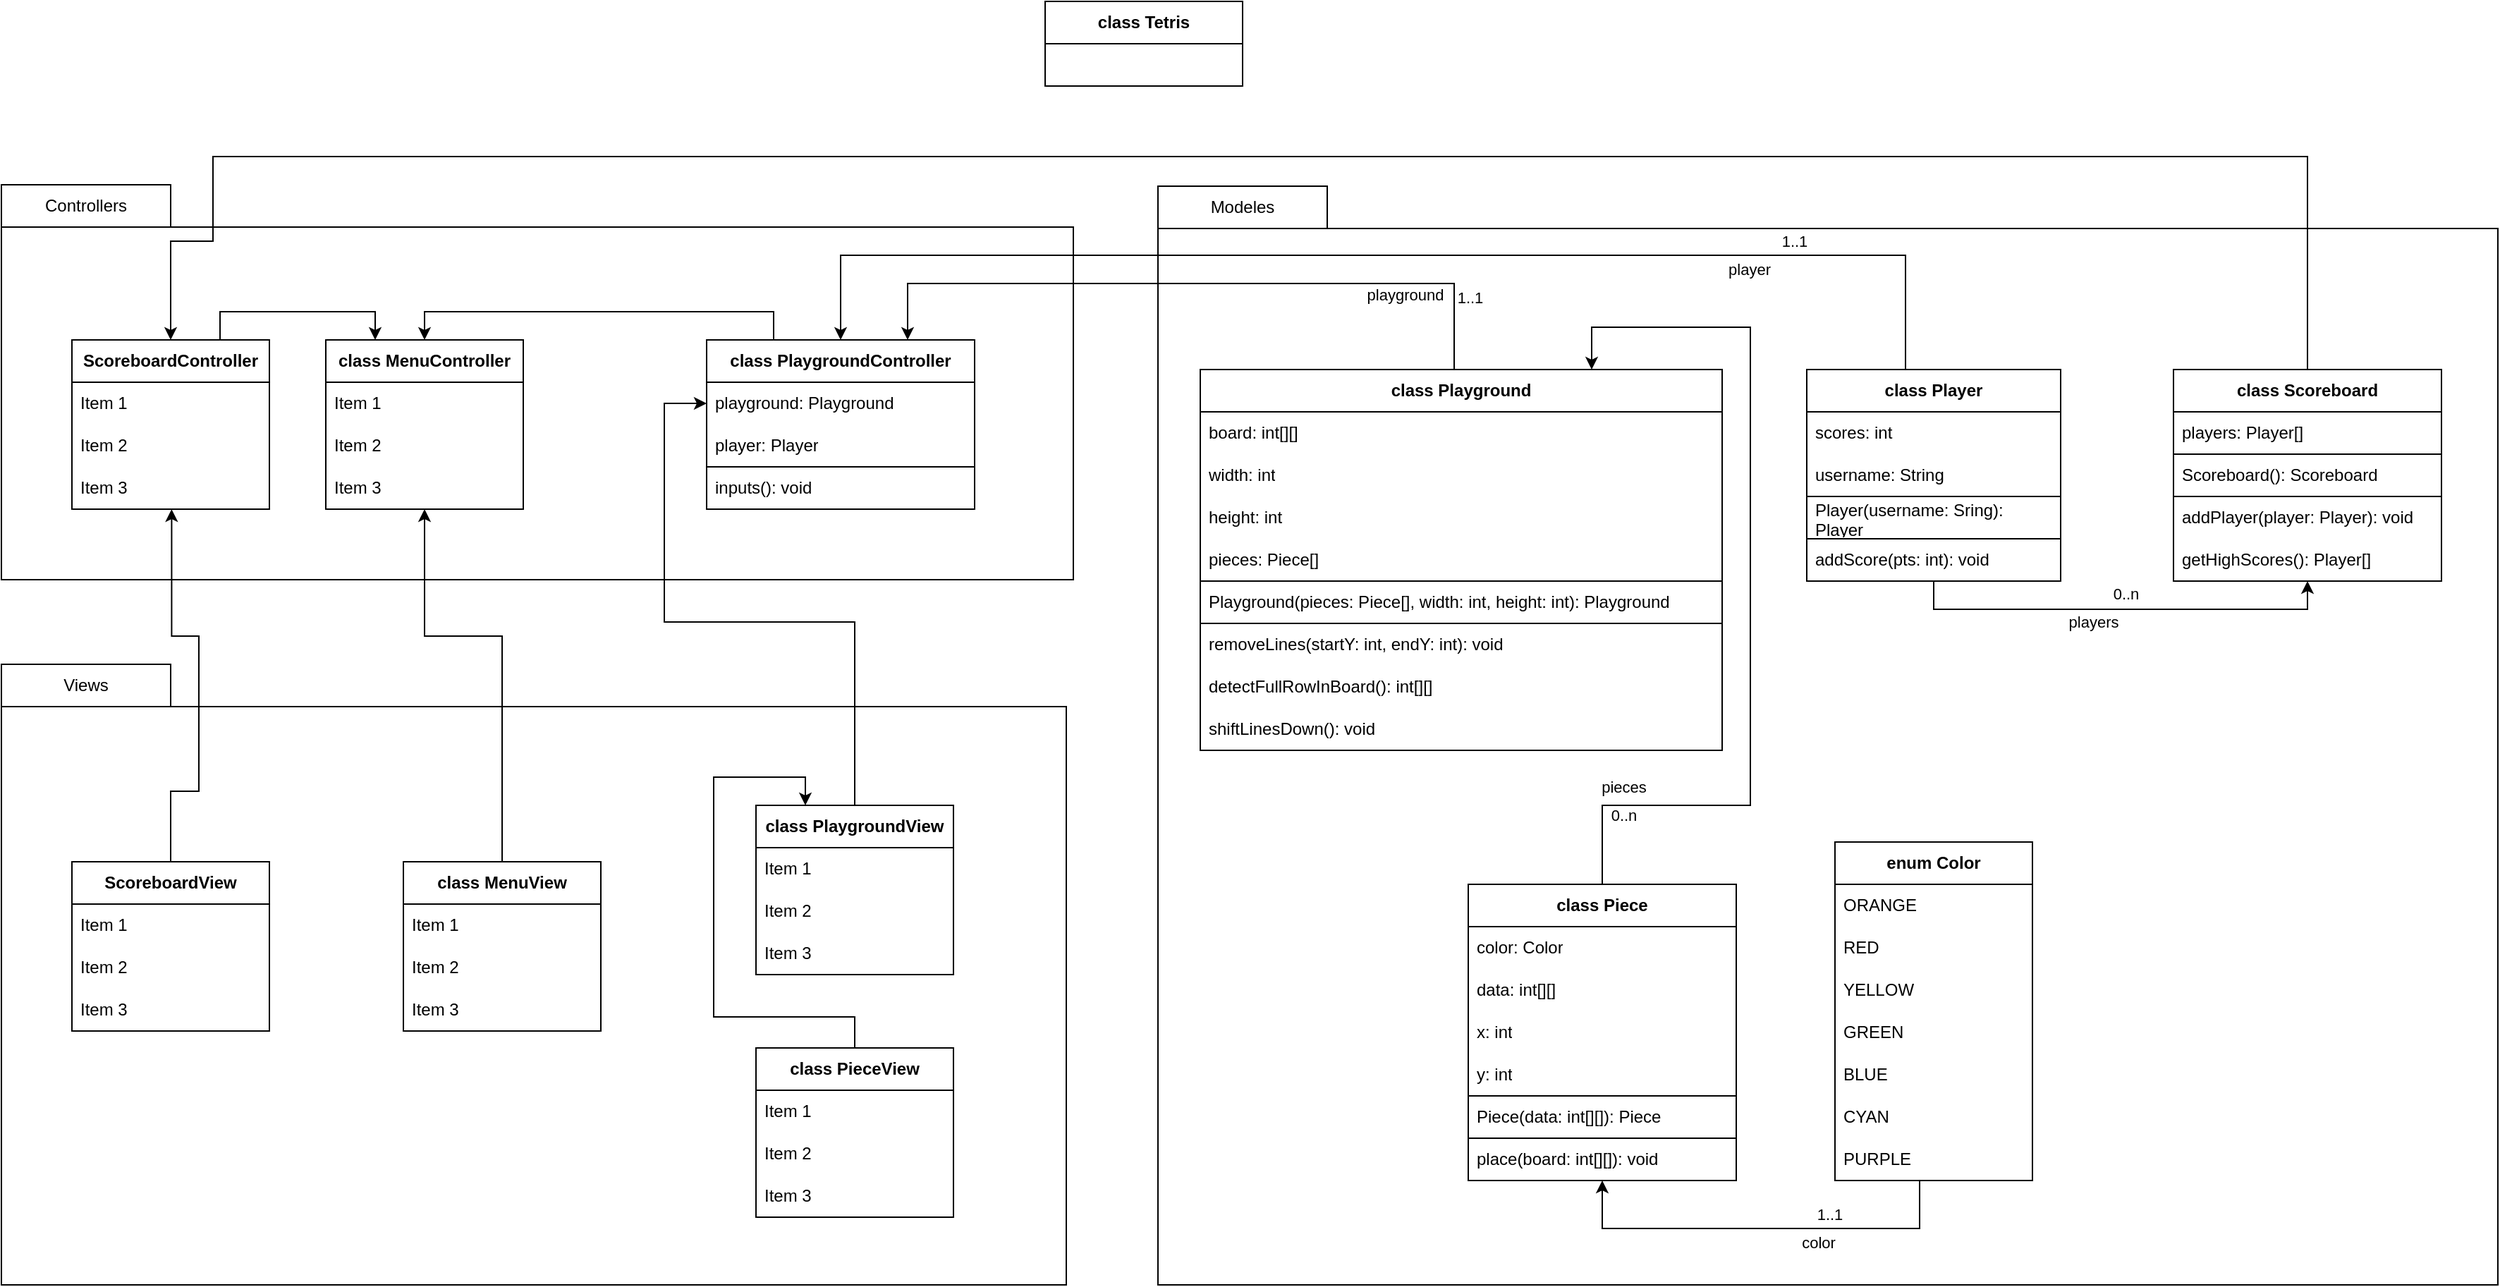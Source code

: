 <mxfile version="26.0.10">
  <diagram id="C5RBs43oDa-KdzZeNtuy" name="Page-1">
    <mxGraphModel dx="3206" dy="1174" grid="1" gridSize="10" guides="1" tooltips="1" connect="1" arrows="1" fold="1" page="1" pageScale="1" pageWidth="1169" pageHeight="827" math="0" shadow="0">
      <root>
        <mxCell id="WIyWlLk6GJQsqaUBKTNV-0" />
        <mxCell id="WIyWlLk6GJQsqaUBKTNV-1" parent="WIyWlLk6GJQsqaUBKTNV-0" />
        <mxCell id="e2U_UU4sfIShjWew779D-47" value="" style="rounded=0;whiteSpace=wrap;html=1;" vertex="1" parent="WIyWlLk6GJQsqaUBKTNV-1">
          <mxGeometry x="-190" y="460" width="760" height="250" as="geometry" />
        </mxCell>
        <mxCell id="e2U_UU4sfIShjWew779D-44" value="" style="rounded=0;whiteSpace=wrap;html=1;" vertex="1" parent="WIyWlLk6GJQsqaUBKTNV-1">
          <mxGeometry x="630" y="461" width="950" height="749" as="geometry" />
        </mxCell>
        <mxCell id="e2U_UU4sfIShjWew779D-131" style="edgeStyle=orthogonalEdgeStyle;rounded=0;orthogonalLoop=1;jettySize=auto;html=1;exitX=0.25;exitY=0;exitDx=0;exitDy=0;entryX=0.5;entryY=0;entryDx=0;entryDy=0;" edge="1" parent="WIyWlLk6GJQsqaUBKTNV-1" source="e2U_UU4sfIShjWew779D-3" target="e2U_UU4sfIShjWew779D-105">
          <mxGeometry relative="1" as="geometry" />
        </mxCell>
        <mxCell id="e2U_UU4sfIShjWew779D-3" value="&lt;div&gt;&lt;b&gt;class PlaygroundController&lt;/b&gt;&lt;/div&gt;" style="swimlane;fontStyle=0;childLayout=stackLayout;horizontal=1;startSize=30;horizontalStack=0;resizeParent=1;resizeParentMax=0;resizeLast=0;collapsible=1;marginBottom=0;whiteSpace=wrap;html=1;" vertex="1" parent="WIyWlLk6GJQsqaUBKTNV-1">
          <mxGeometry x="310" y="540" width="190" height="120" as="geometry" />
        </mxCell>
        <mxCell id="e2U_UU4sfIShjWew779D-5" value="playground: Playground" style="text;strokeColor=none;fillColor=none;align=left;verticalAlign=middle;spacingLeft=4;spacingRight=4;overflow=hidden;points=[[0,0.5],[1,0.5]];portConstraint=eastwest;rotatable=0;whiteSpace=wrap;html=1;" vertex="1" parent="e2U_UU4sfIShjWew779D-3">
          <mxGeometry y="30" width="190" height="30" as="geometry" />
        </mxCell>
        <mxCell id="e2U_UU4sfIShjWew779D-6" value="player: Player" style="text;strokeColor=none;fillColor=none;align=left;verticalAlign=middle;spacingLeft=4;spacingRight=4;overflow=hidden;points=[[0,0.5],[1,0.5]];portConstraint=eastwest;rotatable=0;whiteSpace=wrap;html=1;" vertex="1" parent="e2U_UU4sfIShjWew779D-3">
          <mxGeometry y="60" width="190" height="30" as="geometry" />
        </mxCell>
        <mxCell id="e2U_UU4sfIShjWew779D-68" value="inputs(): void" style="text;strokeColor=default;fillColor=none;align=left;verticalAlign=middle;spacingLeft=4;spacingRight=4;overflow=hidden;points=[[0,0.5],[1,0.5]];portConstraint=eastwest;rotatable=0;whiteSpace=wrap;html=1;" vertex="1" parent="e2U_UU4sfIShjWew779D-3">
          <mxGeometry y="90" width="190" height="30" as="geometry" />
        </mxCell>
        <mxCell id="e2U_UU4sfIShjWew779D-37" style="edgeStyle=orthogonalEdgeStyle;rounded=0;orthogonalLoop=1;jettySize=auto;html=1;entryX=0.5;entryY=0;entryDx=0;entryDy=0;exitX=0.5;exitY=0;exitDx=0;exitDy=0;" edge="1" parent="WIyWlLk6GJQsqaUBKTNV-1" source="e2U_UU4sfIShjWew779D-7" target="e2U_UU4sfIShjWew779D-3">
          <mxGeometry relative="1" as="geometry">
            <Array as="points">
              <mxPoint x="1160" y="561" />
              <mxPoint x="1160" y="480" />
              <mxPoint x="405" y="480" />
            </Array>
          </mxGeometry>
        </mxCell>
        <mxCell id="e2U_UU4sfIShjWew779D-38" value="1..1" style="edgeLabel;html=1;align=center;verticalAlign=middle;resizable=0;points=[];" vertex="1" connectable="0" parent="e2U_UU4sfIShjWew779D-37">
          <mxGeometry x="-0.433" y="1" relative="1" as="geometry">
            <mxPoint x="79" y="-11" as="offset" />
          </mxGeometry>
        </mxCell>
        <mxCell id="e2U_UU4sfIShjWew779D-39" value="player" style="edgeLabel;html=1;align=center;verticalAlign=middle;resizable=0;points=[];" vertex="1" connectable="0" parent="e2U_UU4sfIShjWew779D-37">
          <mxGeometry x="-0.2" y="3" relative="1" as="geometry">
            <mxPoint x="154" y="7" as="offset" />
          </mxGeometry>
        </mxCell>
        <mxCell id="e2U_UU4sfIShjWew779D-109" style="edgeStyle=orthogonalEdgeStyle;rounded=0;orthogonalLoop=1;jettySize=auto;html=1;exitX=0.5;exitY=1;exitDx=0;exitDy=0;entryX=0.5;entryY=1;entryDx=0;entryDy=0;" edge="1" parent="WIyWlLk6GJQsqaUBKTNV-1" source="e2U_UU4sfIShjWew779D-7" target="e2U_UU4sfIShjWew779D-97">
          <mxGeometry relative="1" as="geometry" />
        </mxCell>
        <mxCell id="e2U_UU4sfIShjWew779D-110" value="0..n" style="edgeLabel;html=1;align=center;verticalAlign=middle;resizable=0;points=[];" vertex="1" connectable="0" parent="e2U_UU4sfIShjWew779D-109">
          <mxGeometry x="-0.132" y="2" relative="1" as="geometry">
            <mxPoint x="23" y="-9" as="offset" />
          </mxGeometry>
        </mxCell>
        <mxCell id="e2U_UU4sfIShjWew779D-111" value="players" style="edgeLabel;html=1;align=center;verticalAlign=middle;resizable=0;points=[];" vertex="1" connectable="0" parent="e2U_UU4sfIShjWew779D-109">
          <mxGeometry x="0.273" y="3" relative="1" as="geometry">
            <mxPoint x="-61" y="12" as="offset" />
          </mxGeometry>
        </mxCell>
        <mxCell id="e2U_UU4sfIShjWew779D-7" value="&lt;b&gt;class Player&lt;/b&gt;" style="swimlane;fontStyle=0;childLayout=stackLayout;horizontal=1;startSize=30;horizontalStack=0;resizeParent=1;resizeParentMax=0;resizeLast=0;collapsible=1;marginBottom=0;whiteSpace=wrap;html=1;" vertex="1" parent="WIyWlLk6GJQsqaUBKTNV-1">
          <mxGeometry x="1090" y="561" width="180" height="150" as="geometry" />
        </mxCell>
        <mxCell id="e2U_UU4sfIShjWew779D-8" value="scores: int" style="text;strokeColor=none;fillColor=none;align=left;verticalAlign=middle;spacingLeft=4;spacingRight=4;overflow=hidden;points=[[0,0.5],[1,0.5]];portConstraint=eastwest;rotatable=0;whiteSpace=wrap;html=1;" vertex="1" parent="e2U_UU4sfIShjWew779D-7">
          <mxGeometry y="30" width="180" height="30" as="geometry" />
        </mxCell>
        <mxCell id="e2U_UU4sfIShjWew779D-77" value="username: String" style="text;strokeColor=none;fillColor=none;align=left;verticalAlign=middle;spacingLeft=4;spacingRight=4;overflow=hidden;points=[[0,0.5],[1,0.5]];portConstraint=eastwest;rotatable=0;whiteSpace=wrap;html=1;" vertex="1" parent="e2U_UU4sfIShjWew779D-7">
          <mxGeometry y="60" width="180" height="30" as="geometry" />
        </mxCell>
        <mxCell id="e2U_UU4sfIShjWew779D-95" value="Player(username: Sring): Player" style="text;strokeColor=default;fillColor=none;align=left;verticalAlign=middle;spacingLeft=4;spacingRight=4;overflow=hidden;points=[[0,0.5],[1,0.5]];portConstraint=eastwest;rotatable=0;whiteSpace=wrap;html=1;" vertex="1" parent="e2U_UU4sfIShjWew779D-7">
          <mxGeometry y="90" width="180" height="30" as="geometry" />
        </mxCell>
        <mxCell id="e2U_UU4sfIShjWew779D-76" value="addScore(pts: int): void" style="text;strokeColor=none;fillColor=none;align=left;verticalAlign=middle;spacingLeft=4;spacingRight=4;overflow=hidden;points=[[0,0.5],[1,0.5]];portConstraint=eastwest;rotatable=0;whiteSpace=wrap;html=1;" vertex="1" parent="e2U_UU4sfIShjWew779D-7">
          <mxGeometry y="120" width="180" height="30" as="geometry" />
        </mxCell>
        <mxCell id="e2U_UU4sfIShjWew779D-11" value="&lt;b&gt;class Playground&lt;/b&gt;" style="swimlane;fontStyle=0;childLayout=stackLayout;horizontal=1;startSize=30;horizontalStack=0;resizeParent=1;resizeParentMax=0;resizeLast=0;collapsible=1;marginBottom=0;whiteSpace=wrap;html=1;" vertex="1" parent="WIyWlLk6GJQsqaUBKTNV-1">
          <mxGeometry x="660" y="561" width="370" height="270" as="geometry" />
        </mxCell>
        <mxCell id="e2U_UU4sfIShjWew779D-91" value="board: int[][]" style="text;strokeColor=none;fillColor=none;align=left;verticalAlign=middle;spacingLeft=4;spacingRight=4;overflow=hidden;points=[[0,0.5],[1,0.5]];portConstraint=eastwest;rotatable=0;whiteSpace=wrap;html=1;" vertex="1" parent="e2U_UU4sfIShjWew779D-11">
          <mxGeometry y="30" width="370" height="30" as="geometry" />
        </mxCell>
        <mxCell id="e2U_UU4sfIShjWew779D-80" value="width: int" style="text;strokeColor=none;fillColor=none;align=left;verticalAlign=middle;spacingLeft=4;spacingRight=4;overflow=hidden;points=[[0,0.5],[1,0.5]];portConstraint=eastwest;rotatable=0;whiteSpace=wrap;html=1;" vertex="1" parent="e2U_UU4sfIShjWew779D-11">
          <mxGeometry y="60" width="370" height="30" as="geometry" />
        </mxCell>
        <mxCell id="e2U_UU4sfIShjWew779D-92" value="height: int" style="text;strokeColor=none;fillColor=none;align=left;verticalAlign=middle;spacingLeft=4;spacingRight=4;overflow=hidden;points=[[0,0.5],[1,0.5]];portConstraint=eastwest;rotatable=0;whiteSpace=wrap;html=1;" vertex="1" parent="e2U_UU4sfIShjWew779D-11">
          <mxGeometry y="90" width="370" height="30" as="geometry" />
        </mxCell>
        <mxCell id="e2U_UU4sfIShjWew779D-79" value="pieces: Piece[]" style="text;strokeColor=none;fillColor=none;align=left;verticalAlign=middle;spacingLeft=4;spacingRight=4;overflow=hidden;points=[[0,0.5],[1,0.5]];portConstraint=eastwest;rotatable=0;whiteSpace=wrap;html=1;" vertex="1" parent="e2U_UU4sfIShjWew779D-11">
          <mxGeometry y="120" width="370" height="30" as="geometry" />
        </mxCell>
        <mxCell id="e2U_UU4sfIShjWew779D-93" value="Playground(pieces: Piece[], width: int, height: int): Playground" style="text;strokeColor=default;fillColor=none;align=left;verticalAlign=middle;spacingLeft=4;spacingRight=4;overflow=hidden;points=[[0,0.5],[1,0.5]];portConstraint=eastwest;rotatable=0;whiteSpace=wrap;html=1;strokeWidth=1;" vertex="1" parent="e2U_UU4sfIShjWew779D-11">
          <mxGeometry y="150" width="370" height="30" as="geometry" />
        </mxCell>
        <mxCell id="e2U_UU4sfIShjWew779D-75" value="removeLines(startY: int, endY: int): void" style="text;strokeColor=none;fillColor=none;align=left;verticalAlign=middle;spacingLeft=4;spacingRight=4;overflow=hidden;points=[[0,0.5],[1,0.5]];portConstraint=eastwest;rotatable=0;whiteSpace=wrap;html=1;strokeWidth=1;" vertex="1" parent="e2U_UU4sfIShjWew779D-11">
          <mxGeometry y="180" width="370" height="30" as="geometry" />
        </mxCell>
        <mxCell id="e2U_UU4sfIShjWew779D-88" value="detectFullRowInBoard(): int[][]" style="text;strokeColor=none;fillColor=none;align=left;verticalAlign=middle;spacingLeft=4;spacingRight=4;overflow=hidden;points=[[0,0.5],[1,0.5]];portConstraint=eastwest;rotatable=0;whiteSpace=wrap;html=1;" vertex="1" parent="e2U_UU4sfIShjWew779D-11">
          <mxGeometry y="210" width="370" height="30" as="geometry" />
        </mxCell>
        <mxCell id="e2U_UU4sfIShjWew779D-87" value="shiftLinesDown(): void" style="text;strokeColor=none;fillColor=none;align=left;verticalAlign=middle;spacingLeft=4;spacingRight=4;overflow=hidden;points=[[0,0.5],[1,0.5]];portConstraint=eastwest;rotatable=0;whiteSpace=wrap;html=1;" vertex="1" parent="e2U_UU4sfIShjWew779D-11">
          <mxGeometry y="240" width="370" height="30" as="geometry" />
        </mxCell>
        <mxCell id="e2U_UU4sfIShjWew779D-15" value="&lt;b&gt;class Piece&lt;/b&gt;" style="swimlane;fontStyle=0;childLayout=stackLayout;horizontal=1;startSize=30;horizontalStack=0;resizeParent=1;resizeParentMax=0;resizeLast=0;collapsible=1;marginBottom=0;whiteSpace=wrap;html=1;" vertex="1" parent="WIyWlLk6GJQsqaUBKTNV-1">
          <mxGeometry x="850" y="926" width="190" height="210" as="geometry" />
        </mxCell>
        <mxCell id="e2U_UU4sfIShjWew779D-81" value="color: Color" style="text;strokeColor=none;fillColor=none;align=left;verticalAlign=middle;spacingLeft=4;spacingRight=4;overflow=hidden;points=[[0,0.5],[1,0.5]];portConstraint=eastwest;rotatable=0;whiteSpace=wrap;html=1;" vertex="1" parent="e2U_UU4sfIShjWew779D-15">
          <mxGeometry y="30" width="190" height="30" as="geometry" />
        </mxCell>
        <mxCell id="e2U_UU4sfIShjWew779D-16" value="data: int[][]" style="text;strokeColor=none;fillColor=none;align=left;verticalAlign=middle;spacingLeft=4;spacingRight=4;overflow=hidden;points=[[0,0.5],[1,0.5]];portConstraint=eastwest;rotatable=0;whiteSpace=wrap;html=1;" vertex="1" parent="e2U_UU4sfIShjWew779D-15">
          <mxGeometry y="60" width="190" height="30" as="geometry" />
        </mxCell>
        <mxCell id="e2U_UU4sfIShjWew779D-17" value="x: int" style="text;strokeColor=none;fillColor=none;align=left;verticalAlign=middle;spacingLeft=4;spacingRight=4;overflow=hidden;points=[[0,0.5],[1,0.5]];portConstraint=eastwest;rotatable=0;whiteSpace=wrap;html=1;" vertex="1" parent="e2U_UU4sfIShjWew779D-15">
          <mxGeometry y="90" width="190" height="30" as="geometry" />
        </mxCell>
        <mxCell id="e2U_UU4sfIShjWew779D-18" value="y: int" style="text;strokeColor=none;fillColor=none;align=left;verticalAlign=middle;spacingLeft=4;spacingRight=4;overflow=hidden;points=[[0,0.5],[1,0.5]];portConstraint=eastwest;rotatable=0;whiteSpace=wrap;html=1;" vertex="1" parent="e2U_UU4sfIShjWew779D-15">
          <mxGeometry y="120" width="190" height="30" as="geometry" />
        </mxCell>
        <mxCell id="e2U_UU4sfIShjWew779D-89" value="Piece(data: int[][]): Piece" style="text;strokeColor=default;fillColor=none;align=left;verticalAlign=middle;spacingLeft=4;spacingRight=4;overflow=hidden;points=[[0,0.5],[1,0.5]];portConstraint=eastwest;rotatable=0;whiteSpace=wrap;html=1;" vertex="1" parent="e2U_UU4sfIShjWew779D-15">
          <mxGeometry y="150" width="190" height="30" as="geometry" />
        </mxCell>
        <mxCell id="e2U_UU4sfIShjWew779D-96" value="place(board: int[][]): void" style="text;strokeColor=none;fillColor=none;align=left;verticalAlign=middle;spacingLeft=4;spacingRight=4;overflow=hidden;points=[[0,0.5],[1,0.5]];portConstraint=eastwest;rotatable=0;whiteSpace=wrap;html=1;" vertex="1" parent="e2U_UU4sfIShjWew779D-15">
          <mxGeometry y="180" width="190" height="30" as="geometry" />
        </mxCell>
        <mxCell id="e2U_UU4sfIShjWew779D-19" value="&lt;b&gt;enum Color&lt;/b&gt;" style="swimlane;fontStyle=0;childLayout=stackLayout;horizontal=1;startSize=30;horizontalStack=0;resizeParent=1;resizeParentMax=0;resizeLast=0;collapsible=1;marginBottom=0;whiteSpace=wrap;html=1;" vertex="1" parent="WIyWlLk6GJQsqaUBKTNV-1">
          <mxGeometry x="1110" y="896" width="140" height="240" as="geometry" />
        </mxCell>
        <mxCell id="e2U_UU4sfIShjWew779D-20" value="ORANGE" style="text;strokeColor=none;fillColor=none;align=left;verticalAlign=middle;spacingLeft=4;spacingRight=4;overflow=hidden;points=[[0,0.5],[1,0.5]];portConstraint=eastwest;rotatable=0;whiteSpace=wrap;html=1;" vertex="1" parent="e2U_UU4sfIShjWew779D-19">
          <mxGeometry y="30" width="140" height="30" as="geometry" />
        </mxCell>
        <mxCell id="e2U_UU4sfIShjWew779D-21" value="RED" style="text;strokeColor=none;fillColor=none;align=left;verticalAlign=middle;spacingLeft=4;spacingRight=4;overflow=hidden;points=[[0,0.5],[1,0.5]];portConstraint=eastwest;rotatable=0;whiteSpace=wrap;html=1;" vertex="1" parent="e2U_UU4sfIShjWew779D-19">
          <mxGeometry y="60" width="140" height="30" as="geometry" />
        </mxCell>
        <mxCell id="e2U_UU4sfIShjWew779D-22" value="YELLOW" style="text;strokeColor=none;fillColor=none;align=left;verticalAlign=middle;spacingLeft=4;spacingRight=4;overflow=hidden;points=[[0,0.5],[1,0.5]];portConstraint=eastwest;rotatable=0;whiteSpace=wrap;html=1;" vertex="1" parent="e2U_UU4sfIShjWew779D-19">
          <mxGeometry y="90" width="140" height="30" as="geometry" />
        </mxCell>
        <mxCell id="e2U_UU4sfIShjWew779D-26" value="GREEN" style="text;strokeColor=none;fillColor=none;align=left;verticalAlign=middle;spacingLeft=4;spacingRight=4;overflow=hidden;points=[[0,0.5],[1,0.5]];portConstraint=eastwest;rotatable=0;whiteSpace=wrap;html=1;" vertex="1" parent="e2U_UU4sfIShjWew779D-19">
          <mxGeometry y="120" width="140" height="30" as="geometry" />
        </mxCell>
        <mxCell id="e2U_UU4sfIShjWew779D-27" value="BLUE" style="text;strokeColor=none;fillColor=none;align=left;verticalAlign=middle;spacingLeft=4;spacingRight=4;overflow=hidden;points=[[0,0.5],[1,0.5]];portConstraint=eastwest;rotatable=0;whiteSpace=wrap;html=1;" vertex="1" parent="e2U_UU4sfIShjWew779D-19">
          <mxGeometry y="150" width="140" height="30" as="geometry" />
        </mxCell>
        <mxCell id="e2U_UU4sfIShjWew779D-28" value="CYAN" style="text;strokeColor=none;fillColor=none;align=left;verticalAlign=middle;spacingLeft=4;spacingRight=4;overflow=hidden;points=[[0,0.5],[1,0.5]];portConstraint=eastwest;rotatable=0;whiteSpace=wrap;html=1;" vertex="1" parent="e2U_UU4sfIShjWew779D-19">
          <mxGeometry y="180" width="140" height="30" as="geometry" />
        </mxCell>
        <mxCell id="e2U_UU4sfIShjWew779D-29" value="PURPLE" style="text;strokeColor=none;fillColor=none;align=left;verticalAlign=middle;spacingLeft=4;spacingRight=4;overflow=hidden;points=[[0,0.5],[1,0.5]];portConstraint=eastwest;rotatable=0;whiteSpace=wrap;html=1;" vertex="1" parent="e2U_UU4sfIShjWew779D-19">
          <mxGeometry y="210" width="140" height="30" as="geometry" />
        </mxCell>
        <mxCell id="e2U_UU4sfIShjWew779D-31" style="edgeStyle=orthogonalEdgeStyle;rounded=0;orthogonalLoop=1;jettySize=auto;html=1;exitX=0.5;exitY=0;exitDx=0;exitDy=0;entryX=0.75;entryY=0;entryDx=0;entryDy=0;" edge="1" parent="WIyWlLk6GJQsqaUBKTNV-1" source="e2U_UU4sfIShjWew779D-11" target="e2U_UU4sfIShjWew779D-3">
          <mxGeometry relative="1" as="geometry">
            <Array as="points">
              <mxPoint x="840" y="561" />
              <mxPoint x="840" y="500" />
              <mxPoint x="453" y="500" />
            </Array>
          </mxGeometry>
        </mxCell>
        <mxCell id="e2U_UU4sfIShjWew779D-32" value="1..1" style="edgeLabel;html=1;align=center;verticalAlign=middle;resizable=0;points=[];" vertex="1" connectable="0" parent="e2U_UU4sfIShjWew779D-31">
          <mxGeometry x="-0.531" y="-1" relative="1" as="geometry">
            <mxPoint x="60" y="11" as="offset" />
          </mxGeometry>
        </mxCell>
        <mxCell id="e2U_UU4sfIShjWew779D-33" value="playground" style="edgeLabel;html=1;align=center;verticalAlign=middle;resizable=0;points=[];rotation=0;" vertex="1" connectable="0" parent="WIyWlLk6GJQsqaUBKTNV-1">
          <mxGeometry x="800" y="510" as="geometry">
            <mxPoint x="5" y="-2" as="offset" />
          </mxGeometry>
        </mxCell>
        <mxCell id="e2U_UU4sfIShjWew779D-34" style="edgeStyle=orthogonalEdgeStyle;rounded=0;orthogonalLoop=1;jettySize=auto;html=1;exitX=0.5;exitY=1;exitDx=0;exitDy=0;entryX=0.5;entryY=1;entryDx=0;entryDy=0;" edge="1" parent="WIyWlLk6GJQsqaUBKTNV-1" source="e2U_UU4sfIShjWew779D-19" target="e2U_UU4sfIShjWew779D-15">
          <mxGeometry relative="1" as="geometry">
            <mxPoint x="677.06" y="231.99" as="targetPoint" />
            <Array as="points">
              <mxPoint x="1170" y="1170" />
              <mxPoint x="945" y="1170" />
            </Array>
          </mxGeometry>
        </mxCell>
        <mxCell id="e2U_UU4sfIShjWew779D-35" value="1..1" style="edgeLabel;html=1;align=center;verticalAlign=middle;resizable=0;points=[];" vertex="1" connectable="0" parent="e2U_UU4sfIShjWew779D-34">
          <mxGeometry x="-0.513" y="-1" relative="1" as="geometry">
            <mxPoint x="-34" y="-9" as="offset" />
          </mxGeometry>
        </mxCell>
        <mxCell id="e2U_UU4sfIShjWew779D-36" value="color" style="edgeLabel;html=1;align=center;verticalAlign=middle;resizable=0;points=[];" vertex="1" connectable="0" parent="e2U_UU4sfIShjWew779D-34">
          <mxGeometry x="-0.147" y="2" relative="1" as="geometry">
            <mxPoint x="13" y="8" as="offset" />
          </mxGeometry>
        </mxCell>
        <mxCell id="e2U_UU4sfIShjWew779D-40" style="edgeStyle=orthogonalEdgeStyle;rounded=0;orthogonalLoop=1;jettySize=auto;html=1;exitX=0.5;exitY=0;exitDx=0;exitDy=0;entryX=0.75;entryY=0;entryDx=0;entryDy=0;" edge="1" parent="WIyWlLk6GJQsqaUBKTNV-1" source="e2U_UU4sfIShjWew779D-15" target="e2U_UU4sfIShjWew779D-11">
          <mxGeometry relative="1" as="geometry">
            <Array as="points">
              <mxPoint x="945" y="870" />
              <mxPoint x="1050" y="870" />
              <mxPoint x="1050" y="531" />
              <mxPoint x="938" y="531" />
            </Array>
          </mxGeometry>
        </mxCell>
        <mxCell id="e2U_UU4sfIShjWew779D-41" value="0..n" style="edgeLabel;html=1;align=center;verticalAlign=middle;resizable=0;points=[];" vertex="1" connectable="0" parent="e2U_UU4sfIShjWew779D-40">
          <mxGeometry x="0.036" y="1" relative="1" as="geometry">
            <mxPoint x="-89" y="179" as="offset" />
          </mxGeometry>
        </mxCell>
        <mxCell id="e2U_UU4sfIShjWew779D-42" value="&lt;div&gt;pieces&lt;/div&gt;" style="edgeLabel;html=1;align=center;verticalAlign=middle;resizable=0;points=[];" vertex="1" connectable="0" parent="e2U_UU4sfIShjWew779D-40">
          <mxGeometry x="-0.298" y="-1" relative="1" as="geometry">
            <mxPoint x="-91" y="51" as="offset" />
          </mxGeometry>
        </mxCell>
        <mxCell id="e2U_UU4sfIShjWew779D-46" value="Modeles" style="rounded=0;whiteSpace=wrap;html=1;" vertex="1" parent="WIyWlLk6GJQsqaUBKTNV-1">
          <mxGeometry x="630" y="431" width="120" height="30" as="geometry" />
        </mxCell>
        <mxCell id="e2U_UU4sfIShjWew779D-48" value="Controllers" style="rounded=0;whiteSpace=wrap;html=1;" vertex="1" parent="WIyWlLk6GJQsqaUBKTNV-1">
          <mxGeometry x="-190" y="430" width="120" height="30" as="geometry" />
        </mxCell>
        <mxCell id="e2U_UU4sfIShjWew779D-49" value="" style="rounded=0;whiteSpace=wrap;html=1;" vertex="1" parent="WIyWlLk6GJQsqaUBKTNV-1">
          <mxGeometry x="-190" y="800" width="755" height="410" as="geometry" />
        </mxCell>
        <mxCell id="e2U_UU4sfIShjWew779D-50" value="Views" style="rounded=0;whiteSpace=wrap;html=1;" vertex="1" parent="WIyWlLk6GJQsqaUBKTNV-1">
          <mxGeometry x="-190" y="770" width="120" height="30" as="geometry" />
        </mxCell>
        <mxCell id="e2U_UU4sfIShjWew779D-85" style="edgeStyle=orthogonalEdgeStyle;rounded=0;orthogonalLoop=1;jettySize=auto;html=1;exitX=0.5;exitY=0;exitDx=0;exitDy=0;entryX=0.25;entryY=0;entryDx=0;entryDy=0;" edge="1" parent="WIyWlLk6GJQsqaUBKTNV-1" source="e2U_UU4sfIShjWew779D-51" target="e2U_UU4sfIShjWew779D-55">
          <mxGeometry relative="1" as="geometry">
            <Array as="points">
              <mxPoint x="415" y="1020" />
              <mxPoint x="315" y="1020" />
              <mxPoint x="315" y="850" />
              <mxPoint x="380" y="850" />
            </Array>
          </mxGeometry>
        </mxCell>
        <mxCell id="e2U_UU4sfIShjWew779D-51" value="&lt;b&gt;class PieceView&lt;/b&gt;" style="swimlane;fontStyle=0;childLayout=stackLayout;horizontal=1;startSize=30;horizontalStack=0;resizeParent=1;resizeParentMax=0;resizeLast=0;collapsible=1;marginBottom=0;whiteSpace=wrap;html=1;" vertex="1" parent="WIyWlLk6GJQsqaUBKTNV-1">
          <mxGeometry x="345" y="1042" width="140" height="120" as="geometry" />
        </mxCell>
        <mxCell id="e2U_UU4sfIShjWew779D-52" value="Item 1" style="text;strokeColor=none;fillColor=none;align=left;verticalAlign=middle;spacingLeft=4;spacingRight=4;overflow=hidden;points=[[0,0.5],[1,0.5]];portConstraint=eastwest;rotatable=0;whiteSpace=wrap;html=1;" vertex="1" parent="e2U_UU4sfIShjWew779D-51">
          <mxGeometry y="30" width="140" height="30" as="geometry" />
        </mxCell>
        <mxCell id="e2U_UU4sfIShjWew779D-53" value="Item 2" style="text;strokeColor=none;fillColor=none;align=left;verticalAlign=middle;spacingLeft=4;spacingRight=4;overflow=hidden;points=[[0,0.5],[1,0.5]];portConstraint=eastwest;rotatable=0;whiteSpace=wrap;html=1;" vertex="1" parent="e2U_UU4sfIShjWew779D-51">
          <mxGeometry y="60" width="140" height="30" as="geometry" />
        </mxCell>
        <mxCell id="e2U_UU4sfIShjWew779D-54" value="Item 3" style="text;strokeColor=none;fillColor=none;align=left;verticalAlign=middle;spacingLeft=4;spacingRight=4;overflow=hidden;points=[[0,0.5],[1,0.5]];portConstraint=eastwest;rotatable=0;whiteSpace=wrap;html=1;" vertex="1" parent="e2U_UU4sfIShjWew779D-51">
          <mxGeometry y="90" width="140" height="30" as="geometry" />
        </mxCell>
        <mxCell id="e2U_UU4sfIShjWew779D-55" value="&lt;b&gt;class PlaygroundView&lt;/b&gt;" style="swimlane;fontStyle=0;childLayout=stackLayout;horizontal=1;startSize=30;horizontalStack=0;resizeParent=1;resizeParentMax=0;resizeLast=0;collapsible=1;marginBottom=0;whiteSpace=wrap;html=1;" vertex="1" parent="WIyWlLk6GJQsqaUBKTNV-1">
          <mxGeometry x="345" y="870" width="140" height="120" as="geometry" />
        </mxCell>
        <mxCell id="e2U_UU4sfIShjWew779D-56" value="Item 1" style="text;strokeColor=none;fillColor=none;align=left;verticalAlign=middle;spacingLeft=4;spacingRight=4;overflow=hidden;points=[[0,0.5],[1,0.5]];portConstraint=eastwest;rotatable=0;whiteSpace=wrap;html=1;" vertex="1" parent="e2U_UU4sfIShjWew779D-55">
          <mxGeometry y="30" width="140" height="30" as="geometry" />
        </mxCell>
        <mxCell id="e2U_UU4sfIShjWew779D-57" value="Item 2" style="text;strokeColor=none;fillColor=none;align=left;verticalAlign=middle;spacingLeft=4;spacingRight=4;overflow=hidden;points=[[0,0.5],[1,0.5]];portConstraint=eastwest;rotatable=0;whiteSpace=wrap;html=1;" vertex="1" parent="e2U_UU4sfIShjWew779D-55">
          <mxGeometry y="60" width="140" height="30" as="geometry" />
        </mxCell>
        <mxCell id="e2U_UU4sfIShjWew779D-58" value="Item 3" style="text;strokeColor=none;fillColor=none;align=left;verticalAlign=middle;spacingLeft=4;spacingRight=4;overflow=hidden;points=[[0,0.5],[1,0.5]];portConstraint=eastwest;rotatable=0;whiteSpace=wrap;html=1;" vertex="1" parent="e2U_UU4sfIShjWew779D-55">
          <mxGeometry y="90" width="140" height="30" as="geometry" />
        </mxCell>
        <mxCell id="e2U_UU4sfIShjWew779D-59" value="&lt;b&gt;class Tetris&lt;/b&gt;" style="swimlane;fontStyle=0;childLayout=stackLayout;horizontal=1;startSize=30;horizontalStack=0;resizeParent=1;resizeParentMax=0;resizeLast=0;collapsible=1;marginBottom=0;whiteSpace=wrap;html=1;" vertex="1" parent="WIyWlLk6GJQsqaUBKTNV-1">
          <mxGeometry x="550" y="300" width="140" height="60" as="geometry" />
        </mxCell>
        <mxCell id="e2U_UU4sfIShjWew779D-82" style="edgeStyle=orthogonalEdgeStyle;rounded=0;orthogonalLoop=1;jettySize=auto;html=1;exitX=0.5;exitY=0;exitDx=0;exitDy=0;entryX=0;entryY=0.5;entryDx=0;entryDy=0;" edge="1" parent="WIyWlLk6GJQsqaUBKTNV-1" source="e2U_UU4sfIShjWew779D-55" target="e2U_UU4sfIShjWew779D-5">
          <mxGeometry relative="1" as="geometry">
            <Array as="points">
              <mxPoint x="415" y="740" />
              <mxPoint x="280" y="740" />
              <mxPoint x="280" y="585" />
            </Array>
          </mxGeometry>
        </mxCell>
        <mxCell id="e2U_UU4sfIShjWew779D-129" style="edgeStyle=orthogonalEdgeStyle;rounded=0;orthogonalLoop=1;jettySize=auto;html=1;exitX=0.5;exitY=0;exitDx=0;exitDy=0;entryX=0.5;entryY=0;entryDx=0;entryDy=0;" edge="1" parent="WIyWlLk6GJQsqaUBKTNV-1" source="e2U_UU4sfIShjWew779D-97" target="e2U_UU4sfIShjWew779D-124">
          <mxGeometry relative="1" as="geometry">
            <Array as="points">
              <mxPoint x="1445" y="410" />
              <mxPoint x="-40" y="410" />
              <mxPoint x="-40" y="470" />
              <mxPoint x="-70" y="470" />
            </Array>
          </mxGeometry>
        </mxCell>
        <mxCell id="e2U_UU4sfIShjWew779D-97" value="&lt;b&gt;class Scoreboard&lt;/b&gt;" style="swimlane;fontStyle=0;childLayout=stackLayout;horizontal=1;startSize=30;horizontalStack=0;resizeParent=1;resizeParentMax=0;resizeLast=0;collapsible=1;marginBottom=0;whiteSpace=wrap;html=1;" vertex="1" parent="WIyWlLk6GJQsqaUBKTNV-1">
          <mxGeometry x="1350" y="561" width="190" height="150" as="geometry" />
        </mxCell>
        <mxCell id="e2U_UU4sfIShjWew779D-98" value="players: Player[]" style="text;strokeColor=none;fillColor=none;align=left;verticalAlign=middle;spacingLeft=4;spacingRight=4;overflow=hidden;points=[[0,0.5],[1,0.5]];portConstraint=eastwest;rotatable=0;whiteSpace=wrap;html=1;" vertex="1" parent="e2U_UU4sfIShjWew779D-97">
          <mxGeometry y="30" width="190" height="30" as="geometry" />
        </mxCell>
        <mxCell id="e2U_UU4sfIShjWew779D-99" value="Scoreboard(): Scoreboard" style="text;strokeColor=default;fillColor=none;align=left;verticalAlign=middle;spacingLeft=4;spacingRight=4;overflow=hidden;points=[[0,0.5],[1,0.5]];portConstraint=eastwest;rotatable=0;whiteSpace=wrap;html=1;" vertex="1" parent="e2U_UU4sfIShjWew779D-97">
          <mxGeometry y="60" width="190" height="30" as="geometry" />
        </mxCell>
        <mxCell id="e2U_UU4sfIShjWew779D-100" value="addPlayer(player: Player): void" style="text;strokeColor=none;fillColor=none;align=left;verticalAlign=middle;spacingLeft=4;spacingRight=4;overflow=hidden;points=[[0,0.5],[1,0.5]];portConstraint=eastwest;rotatable=0;whiteSpace=wrap;html=1;" vertex="1" parent="e2U_UU4sfIShjWew779D-97">
          <mxGeometry y="90" width="190" height="30" as="geometry" />
        </mxCell>
        <mxCell id="e2U_UU4sfIShjWew779D-112" value="getHighScores(): Player[]" style="text;strokeColor=none;fillColor=none;align=left;verticalAlign=middle;spacingLeft=4;spacingRight=4;overflow=hidden;points=[[0,0.5],[1,0.5]];portConstraint=eastwest;rotatable=0;whiteSpace=wrap;html=1;" vertex="1" parent="e2U_UU4sfIShjWew779D-97">
          <mxGeometry y="120" width="190" height="30" as="geometry" />
        </mxCell>
        <mxCell id="e2U_UU4sfIShjWew779D-105" value="&lt;b&gt;class MenuController&lt;/b&gt;" style="swimlane;fontStyle=0;childLayout=stackLayout;horizontal=1;startSize=30;horizontalStack=0;resizeParent=1;resizeParentMax=0;resizeLast=0;collapsible=1;marginBottom=0;whiteSpace=wrap;html=1;" vertex="1" parent="WIyWlLk6GJQsqaUBKTNV-1">
          <mxGeometry x="40" y="540" width="140" height="120" as="geometry" />
        </mxCell>
        <mxCell id="e2U_UU4sfIShjWew779D-106" value="Item 1" style="text;strokeColor=none;fillColor=none;align=left;verticalAlign=middle;spacingLeft=4;spacingRight=4;overflow=hidden;points=[[0,0.5],[1,0.5]];portConstraint=eastwest;rotatable=0;whiteSpace=wrap;html=1;" vertex="1" parent="e2U_UU4sfIShjWew779D-105">
          <mxGeometry y="30" width="140" height="30" as="geometry" />
        </mxCell>
        <mxCell id="e2U_UU4sfIShjWew779D-107" value="Item 2" style="text;strokeColor=none;fillColor=none;align=left;verticalAlign=middle;spacingLeft=4;spacingRight=4;overflow=hidden;points=[[0,0.5],[1,0.5]];portConstraint=eastwest;rotatable=0;whiteSpace=wrap;html=1;" vertex="1" parent="e2U_UU4sfIShjWew779D-105">
          <mxGeometry y="60" width="140" height="30" as="geometry" />
        </mxCell>
        <mxCell id="e2U_UU4sfIShjWew779D-108" value="Item 3" style="text;strokeColor=none;fillColor=none;align=left;verticalAlign=middle;spacingLeft=4;spacingRight=4;overflow=hidden;points=[[0,0.5],[1,0.5]];portConstraint=eastwest;rotatable=0;whiteSpace=wrap;html=1;" vertex="1" parent="e2U_UU4sfIShjWew779D-105">
          <mxGeometry y="90" width="140" height="30" as="geometry" />
        </mxCell>
        <mxCell id="e2U_UU4sfIShjWew779D-117" style="edgeStyle=orthogonalEdgeStyle;rounded=0;orthogonalLoop=1;jettySize=auto;html=1;exitX=0.5;exitY=0;exitDx=0;exitDy=0;entryX=0.5;entryY=1;entryDx=0;entryDy=0;" edge="1" parent="WIyWlLk6GJQsqaUBKTNV-1" source="e2U_UU4sfIShjWew779D-113" target="e2U_UU4sfIShjWew779D-105">
          <mxGeometry relative="1" as="geometry">
            <Array as="points">
              <mxPoint x="165" y="750" />
              <mxPoint x="110" y="750" />
            </Array>
          </mxGeometry>
        </mxCell>
        <mxCell id="e2U_UU4sfIShjWew779D-113" value="&lt;b&gt;class MenuView&lt;/b&gt;" style="swimlane;fontStyle=0;childLayout=stackLayout;horizontal=1;startSize=30;horizontalStack=0;resizeParent=1;resizeParentMax=0;resizeLast=0;collapsible=1;marginBottom=0;whiteSpace=wrap;html=1;" vertex="1" parent="WIyWlLk6GJQsqaUBKTNV-1">
          <mxGeometry x="95" y="910" width="140" height="120" as="geometry" />
        </mxCell>
        <mxCell id="e2U_UU4sfIShjWew779D-114" value="Item 1" style="text;strokeColor=none;fillColor=none;align=left;verticalAlign=middle;spacingLeft=4;spacingRight=4;overflow=hidden;points=[[0,0.5],[1,0.5]];portConstraint=eastwest;rotatable=0;whiteSpace=wrap;html=1;" vertex="1" parent="e2U_UU4sfIShjWew779D-113">
          <mxGeometry y="30" width="140" height="30" as="geometry" />
        </mxCell>
        <mxCell id="e2U_UU4sfIShjWew779D-115" value="Item 2" style="text;strokeColor=none;fillColor=none;align=left;verticalAlign=middle;spacingLeft=4;spacingRight=4;overflow=hidden;points=[[0,0.5],[1,0.5]];portConstraint=eastwest;rotatable=0;whiteSpace=wrap;html=1;" vertex="1" parent="e2U_UU4sfIShjWew779D-113">
          <mxGeometry y="60" width="140" height="30" as="geometry" />
        </mxCell>
        <mxCell id="e2U_UU4sfIShjWew779D-116" value="Item 3" style="text;strokeColor=none;fillColor=none;align=left;verticalAlign=middle;spacingLeft=4;spacingRight=4;overflow=hidden;points=[[0,0.5],[1,0.5]];portConstraint=eastwest;rotatable=0;whiteSpace=wrap;html=1;" vertex="1" parent="e2U_UU4sfIShjWew779D-113">
          <mxGeometry y="90" width="140" height="30" as="geometry" />
        </mxCell>
        <mxCell id="e2U_UU4sfIShjWew779D-120" value="&lt;b&gt;ScoreboardView&lt;/b&gt;" style="swimlane;fontStyle=0;childLayout=stackLayout;horizontal=1;startSize=30;horizontalStack=0;resizeParent=1;resizeParentMax=0;resizeLast=0;collapsible=1;marginBottom=0;whiteSpace=wrap;html=1;" vertex="1" parent="WIyWlLk6GJQsqaUBKTNV-1">
          <mxGeometry x="-140" y="910" width="140" height="120" as="geometry" />
        </mxCell>
        <mxCell id="e2U_UU4sfIShjWew779D-121" value="Item 1" style="text;strokeColor=none;fillColor=none;align=left;verticalAlign=middle;spacingLeft=4;spacingRight=4;overflow=hidden;points=[[0,0.5],[1,0.5]];portConstraint=eastwest;rotatable=0;whiteSpace=wrap;html=1;" vertex="1" parent="e2U_UU4sfIShjWew779D-120">
          <mxGeometry y="30" width="140" height="30" as="geometry" />
        </mxCell>
        <mxCell id="e2U_UU4sfIShjWew779D-122" value="Item 2" style="text;strokeColor=none;fillColor=none;align=left;verticalAlign=middle;spacingLeft=4;spacingRight=4;overflow=hidden;points=[[0,0.5],[1,0.5]];portConstraint=eastwest;rotatable=0;whiteSpace=wrap;html=1;" vertex="1" parent="e2U_UU4sfIShjWew779D-120">
          <mxGeometry y="60" width="140" height="30" as="geometry" />
        </mxCell>
        <mxCell id="e2U_UU4sfIShjWew779D-123" value="Item 3" style="text;strokeColor=none;fillColor=none;align=left;verticalAlign=middle;spacingLeft=4;spacingRight=4;overflow=hidden;points=[[0,0.5],[1,0.5]];portConstraint=eastwest;rotatable=0;whiteSpace=wrap;html=1;" vertex="1" parent="e2U_UU4sfIShjWew779D-120">
          <mxGeometry y="90" width="140" height="30" as="geometry" />
        </mxCell>
        <mxCell id="e2U_UU4sfIShjWew779D-132" style="edgeStyle=orthogonalEdgeStyle;rounded=0;orthogonalLoop=1;jettySize=auto;html=1;exitX=0.75;exitY=0;exitDx=0;exitDy=0;entryX=0.25;entryY=0;entryDx=0;entryDy=0;" edge="1" parent="WIyWlLk6GJQsqaUBKTNV-1" source="e2U_UU4sfIShjWew779D-124" target="e2U_UU4sfIShjWew779D-105">
          <mxGeometry relative="1" as="geometry" />
        </mxCell>
        <mxCell id="e2U_UU4sfIShjWew779D-124" value="&lt;b&gt;ScoreboardController&lt;/b&gt;" style="swimlane;fontStyle=0;childLayout=stackLayout;horizontal=1;startSize=30;horizontalStack=0;resizeParent=1;resizeParentMax=0;resizeLast=0;collapsible=1;marginBottom=0;whiteSpace=wrap;html=1;" vertex="1" parent="WIyWlLk6GJQsqaUBKTNV-1">
          <mxGeometry x="-140" y="540" width="140" height="120" as="geometry" />
        </mxCell>
        <mxCell id="e2U_UU4sfIShjWew779D-125" value="Item 1" style="text;strokeColor=none;fillColor=none;align=left;verticalAlign=middle;spacingLeft=4;spacingRight=4;overflow=hidden;points=[[0,0.5],[1,0.5]];portConstraint=eastwest;rotatable=0;whiteSpace=wrap;html=1;" vertex="1" parent="e2U_UU4sfIShjWew779D-124">
          <mxGeometry y="30" width="140" height="30" as="geometry" />
        </mxCell>
        <mxCell id="e2U_UU4sfIShjWew779D-126" value="Item 2" style="text;strokeColor=none;fillColor=none;align=left;verticalAlign=middle;spacingLeft=4;spacingRight=4;overflow=hidden;points=[[0,0.5],[1,0.5]];portConstraint=eastwest;rotatable=0;whiteSpace=wrap;html=1;" vertex="1" parent="e2U_UU4sfIShjWew779D-124">
          <mxGeometry y="60" width="140" height="30" as="geometry" />
        </mxCell>
        <mxCell id="e2U_UU4sfIShjWew779D-127" value="Item 3" style="text;strokeColor=none;fillColor=none;align=left;verticalAlign=middle;spacingLeft=4;spacingRight=4;overflow=hidden;points=[[0,0.5],[1,0.5]];portConstraint=eastwest;rotatable=0;whiteSpace=wrap;html=1;" vertex="1" parent="e2U_UU4sfIShjWew779D-124">
          <mxGeometry y="90" width="140" height="30" as="geometry" />
        </mxCell>
        <mxCell id="e2U_UU4sfIShjWew779D-128" style="edgeStyle=orthogonalEdgeStyle;rounded=0;orthogonalLoop=1;jettySize=auto;html=1;exitX=0.5;exitY=0;exitDx=0;exitDy=0;entryX=0.505;entryY=1.002;entryDx=0;entryDy=0;entryPerimeter=0;" edge="1" parent="WIyWlLk6GJQsqaUBKTNV-1" source="e2U_UU4sfIShjWew779D-120" target="e2U_UU4sfIShjWew779D-127">
          <mxGeometry relative="1" as="geometry">
            <Array as="points">
              <mxPoint x="-70" y="860" />
              <mxPoint x="-50" y="860" />
              <mxPoint x="-50" y="750" />
              <mxPoint x="-69" y="750" />
            </Array>
          </mxGeometry>
        </mxCell>
      </root>
    </mxGraphModel>
  </diagram>
</mxfile>
